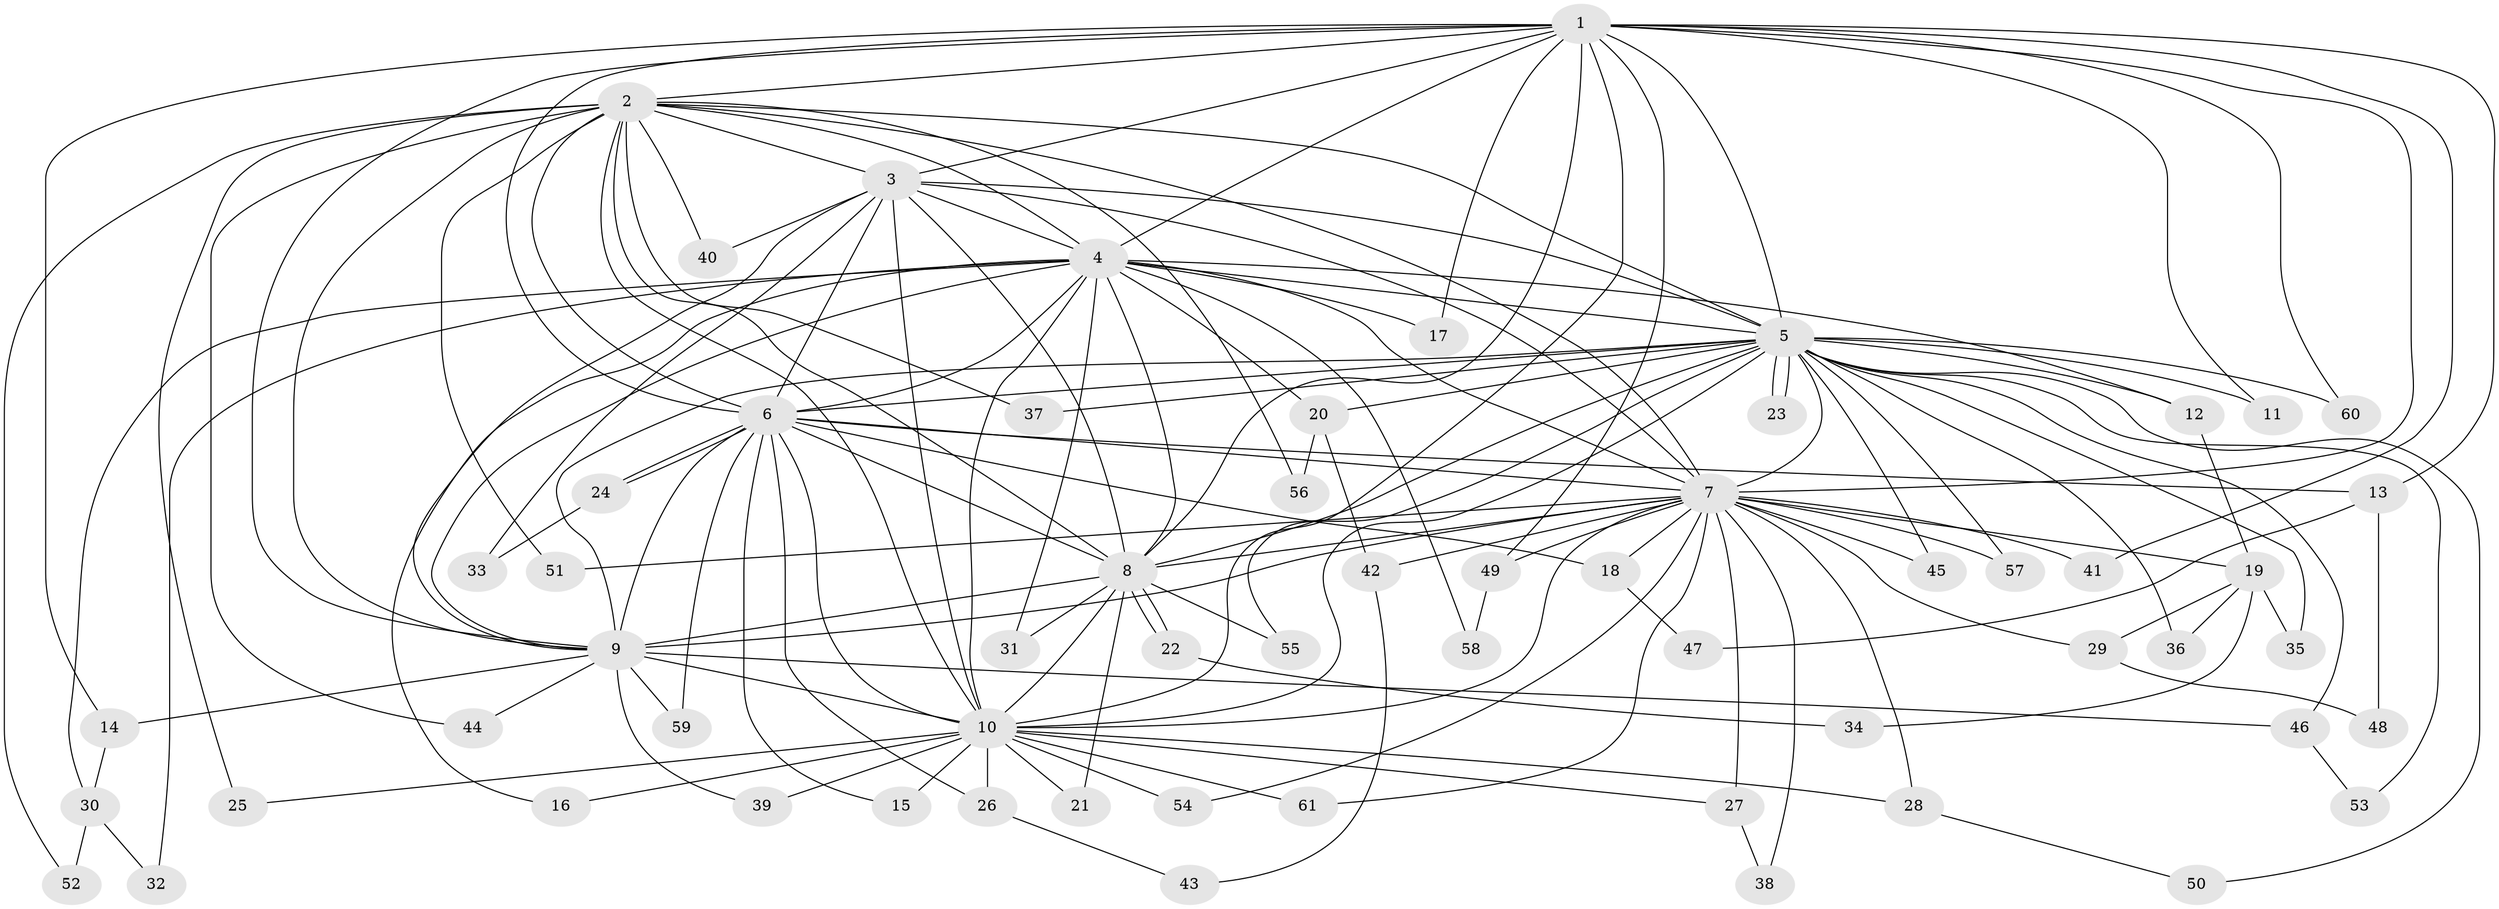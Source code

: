 // Generated by graph-tools (version 1.1) at 2025/01/03/09/25 03:01:33]
// undirected, 61 vertices, 147 edges
graph export_dot {
graph [start="1"]
  node [color=gray90,style=filled];
  1;
  2;
  3;
  4;
  5;
  6;
  7;
  8;
  9;
  10;
  11;
  12;
  13;
  14;
  15;
  16;
  17;
  18;
  19;
  20;
  21;
  22;
  23;
  24;
  25;
  26;
  27;
  28;
  29;
  30;
  31;
  32;
  33;
  34;
  35;
  36;
  37;
  38;
  39;
  40;
  41;
  42;
  43;
  44;
  45;
  46;
  47;
  48;
  49;
  50;
  51;
  52;
  53;
  54;
  55;
  56;
  57;
  58;
  59;
  60;
  61;
  1 -- 2;
  1 -- 3;
  1 -- 4;
  1 -- 5;
  1 -- 6;
  1 -- 7;
  1 -- 8;
  1 -- 9;
  1 -- 10;
  1 -- 11;
  1 -- 13;
  1 -- 14;
  1 -- 17;
  1 -- 41;
  1 -- 49;
  1 -- 60;
  2 -- 3;
  2 -- 4;
  2 -- 5;
  2 -- 6;
  2 -- 7;
  2 -- 8;
  2 -- 9;
  2 -- 10;
  2 -- 25;
  2 -- 37;
  2 -- 40;
  2 -- 44;
  2 -- 51;
  2 -- 52;
  2 -- 56;
  3 -- 4;
  3 -- 5;
  3 -- 6;
  3 -- 7;
  3 -- 8;
  3 -- 9;
  3 -- 10;
  3 -- 33;
  3 -- 40;
  4 -- 5;
  4 -- 6;
  4 -- 7;
  4 -- 8;
  4 -- 9;
  4 -- 10;
  4 -- 12;
  4 -- 16;
  4 -- 17;
  4 -- 20;
  4 -- 30;
  4 -- 31;
  4 -- 32;
  4 -- 58;
  5 -- 6;
  5 -- 7;
  5 -- 8;
  5 -- 9;
  5 -- 10;
  5 -- 11;
  5 -- 12;
  5 -- 20;
  5 -- 23;
  5 -- 23;
  5 -- 35;
  5 -- 36;
  5 -- 37;
  5 -- 45;
  5 -- 46;
  5 -- 50;
  5 -- 53;
  5 -- 55;
  5 -- 57;
  5 -- 60;
  6 -- 7;
  6 -- 8;
  6 -- 9;
  6 -- 10;
  6 -- 13;
  6 -- 15;
  6 -- 18;
  6 -- 24;
  6 -- 24;
  6 -- 26;
  6 -- 59;
  7 -- 8;
  7 -- 9;
  7 -- 10;
  7 -- 18;
  7 -- 19;
  7 -- 27;
  7 -- 28;
  7 -- 29;
  7 -- 38;
  7 -- 41;
  7 -- 42;
  7 -- 45;
  7 -- 49;
  7 -- 51;
  7 -- 54;
  7 -- 57;
  7 -- 61;
  8 -- 9;
  8 -- 10;
  8 -- 21;
  8 -- 22;
  8 -- 22;
  8 -- 31;
  8 -- 55;
  9 -- 10;
  9 -- 14;
  9 -- 39;
  9 -- 44;
  9 -- 46;
  9 -- 59;
  10 -- 15;
  10 -- 16;
  10 -- 21;
  10 -- 25;
  10 -- 26;
  10 -- 27;
  10 -- 28;
  10 -- 39;
  10 -- 54;
  10 -- 61;
  12 -- 19;
  13 -- 47;
  13 -- 48;
  14 -- 30;
  18 -- 47;
  19 -- 29;
  19 -- 34;
  19 -- 35;
  19 -- 36;
  20 -- 42;
  20 -- 56;
  22 -- 34;
  24 -- 33;
  26 -- 43;
  27 -- 38;
  28 -- 50;
  29 -- 48;
  30 -- 32;
  30 -- 52;
  42 -- 43;
  46 -- 53;
  49 -- 58;
}
